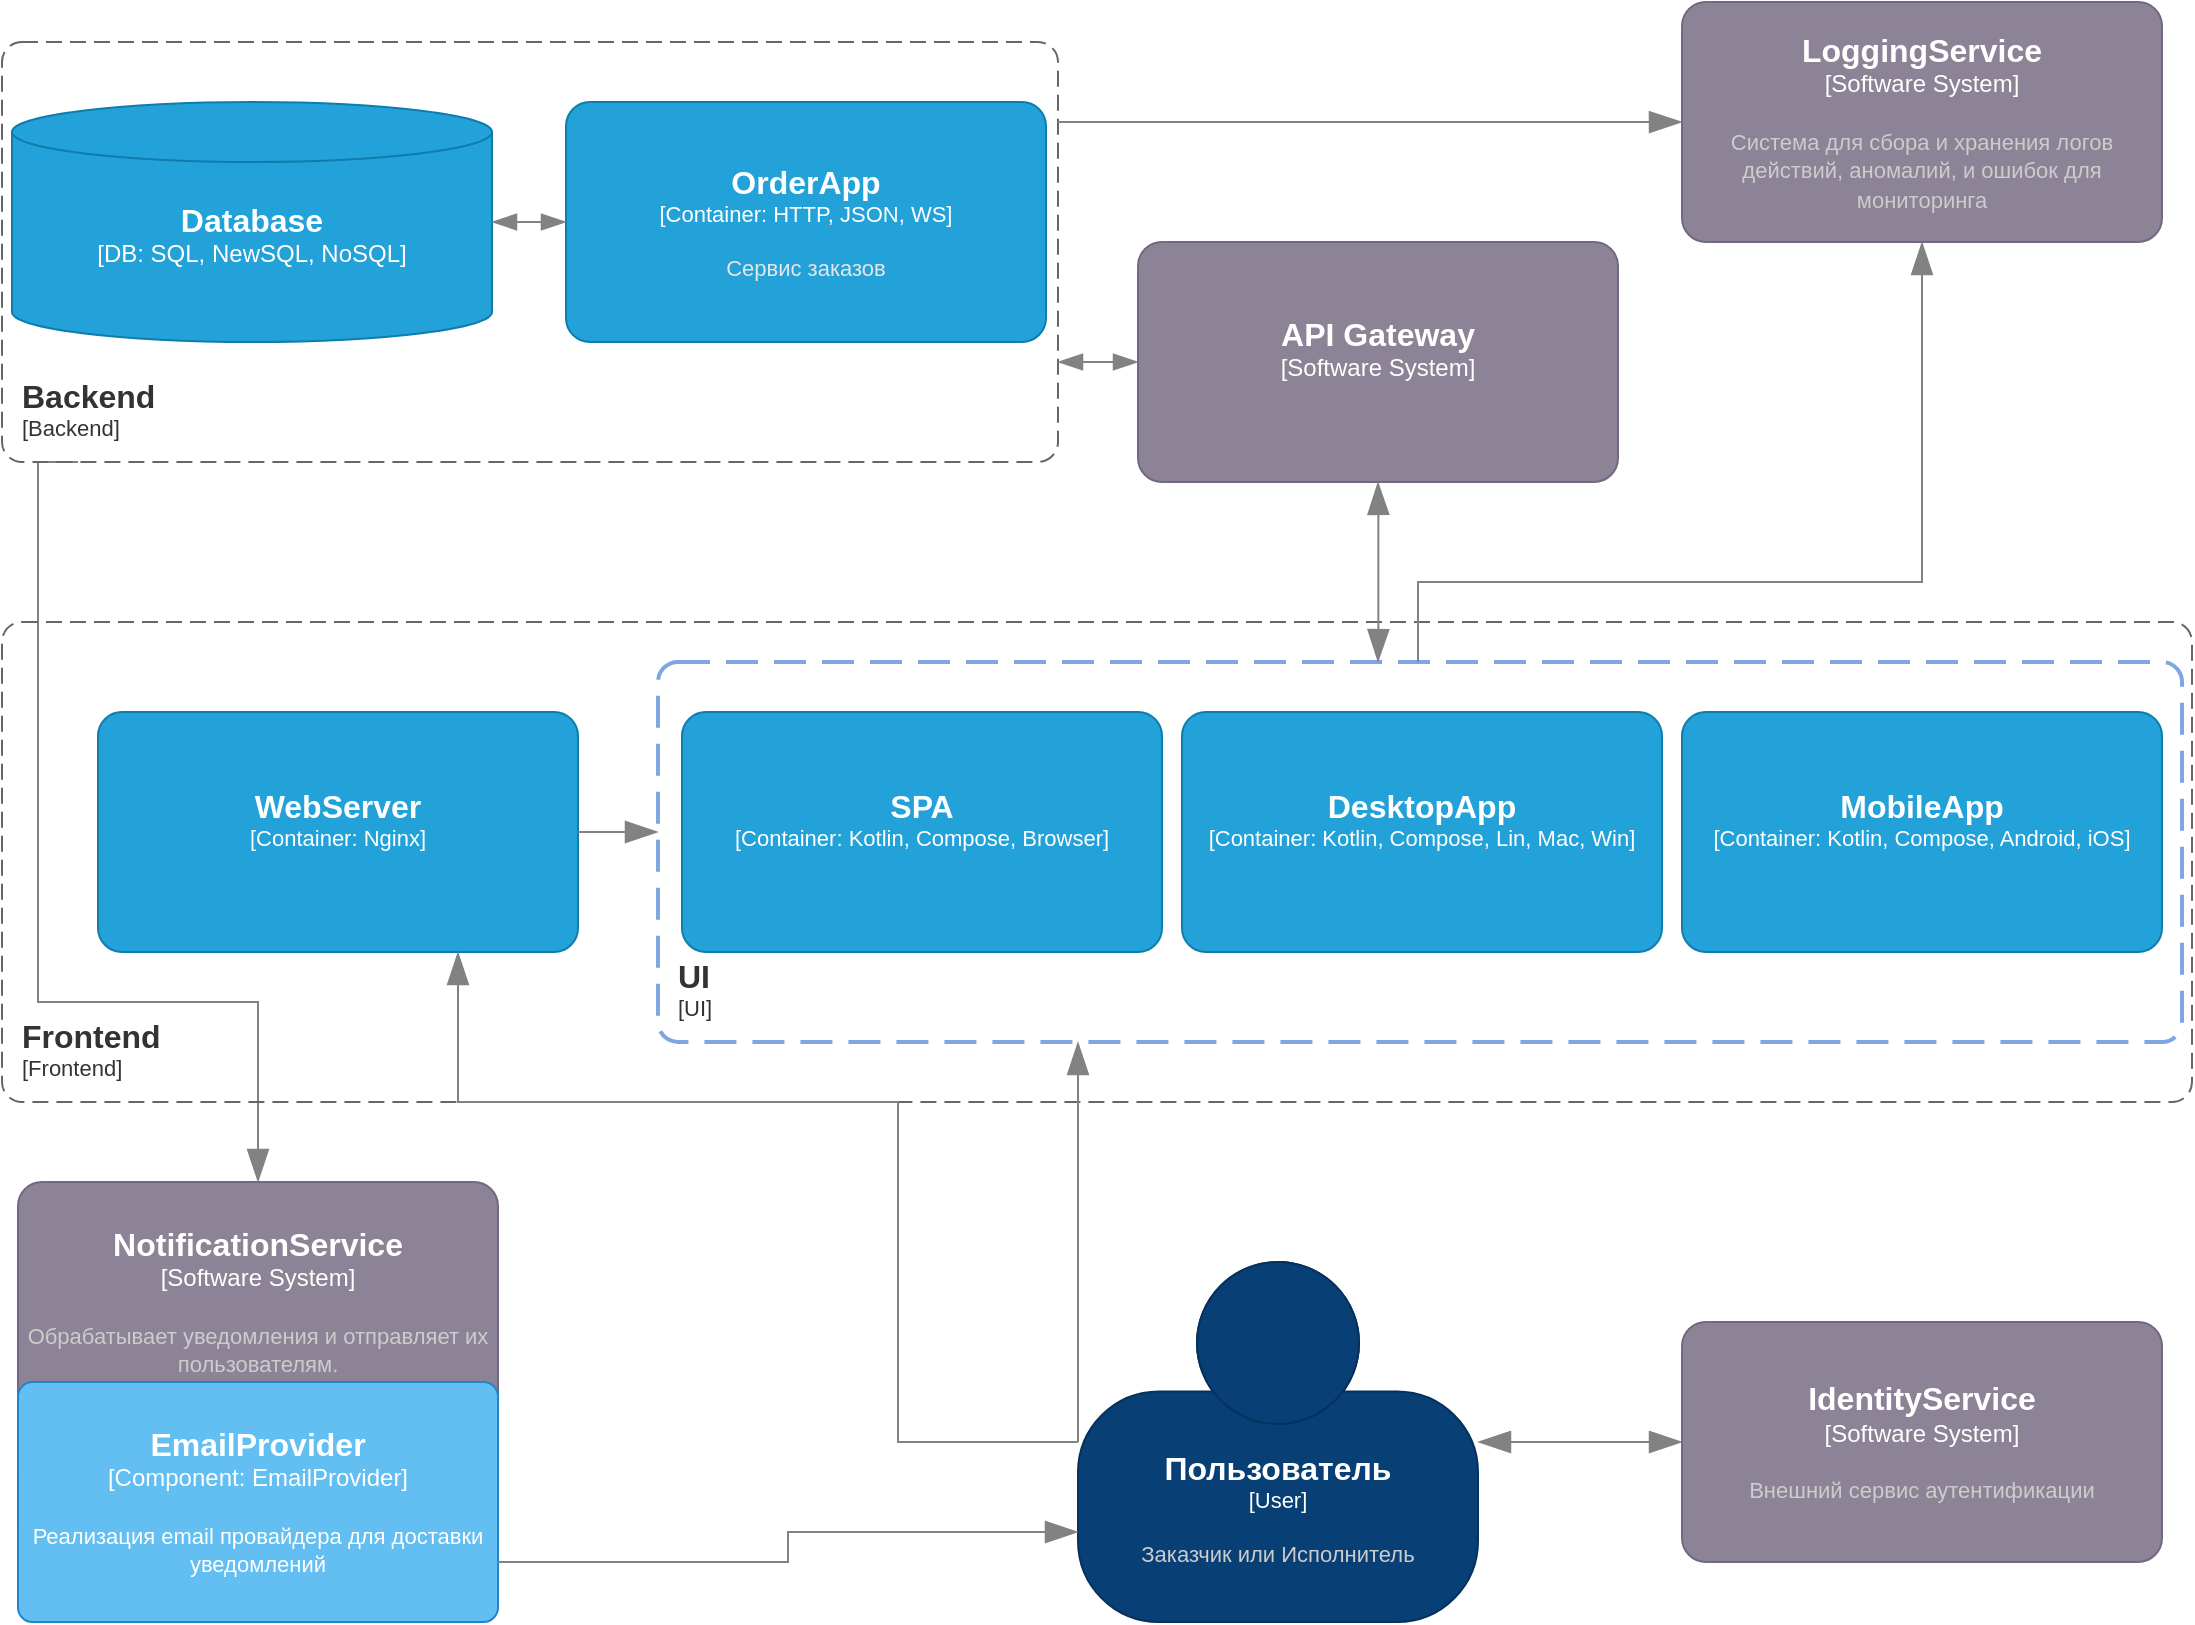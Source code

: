 <mxfile version="24.7.5">
  <diagram name="Page-1" id="52a04d89-c75d-2922-d76d-85b35f80e030">
    <mxGraphModel dx="1909" dy="1067" grid="1" gridSize="10" guides="1" tooltips="1" connect="1" arrows="1" fold="1" page="1" pageScale="1" pageWidth="1100" pageHeight="850" background="none" math="0" shadow="0">
      <root>
        <mxCell id="0" />
        <mxCell id="1" parent="0" />
        <object placeholders="1" c4Type="Relationship" id="FLc2ZoRNnW9XqnW_WfMM-37">
          <mxCell style="endArrow=blockThin;html=1;fontSize=10;fontColor=#404040;strokeWidth=1;endFill=1;strokeColor=#828282;elbow=vertical;metaEdit=1;endSize=14;startSize=14;jumpStyle=arc;jumpSize=16;rounded=0;edgeStyle=orthogonalEdgeStyle;entryX=0.5;entryY=0;entryDx=0;entryDy=0;entryPerimeter=0;" edge="1" parent="1" target="FLc2ZoRNnW9XqnW_WfMM-34">
            <mxGeometry width="240" relative="1" as="geometry">
              <mxPoint x="40" y="260" as="sourcePoint" />
              <mxPoint x="150" y="620" as="targetPoint" />
              <Array as="points">
                <mxPoint x="20" y="260" />
                <mxPoint x="20" y="530" />
                <mxPoint x="130" y="530" />
              </Array>
            </mxGeometry>
          </mxCell>
        </object>
        <object placeholders="1" c4Name="Backend" c4Type="ContainerScopeBoundary" c4Application="Backend" label="&lt;font style=&quot;font-size: 16px&quot;&gt;&lt;b&gt;&lt;div style=&quot;text-align: left&quot;&gt;%c4Name%&lt;/div&gt;&lt;/b&gt;&lt;/font&gt;&lt;div style=&quot;text-align: left&quot;&gt;[%c4Application%]&lt;/div&gt;" id="FLc2ZoRNnW9XqnW_WfMM-27">
          <mxCell style="rounded=1;fontSize=11;whiteSpace=wrap;html=1;dashed=1;arcSize=20;fillColor=none;strokeColor=#666666;fontColor=#333333;labelBackgroundColor=none;align=left;verticalAlign=bottom;labelBorderColor=none;spacingTop=0;spacing=10;dashPattern=8 4;metaEdit=1;rotatable=0;perimeter=rectanglePerimeter;noLabel=0;labelPadding=0;allowArrows=0;connectable=0;expand=0;recursiveResize=0;editable=1;pointerEvents=0;absoluteArcSize=1;points=[[0.25,0,0],[0.5,0,0],[0.75,0,0],[1,0.25,0],[1,0.5,0],[1,0.75,0],[0.75,1,0],[0.5,1,0],[0.25,1,0],[0,0.75,0],[0,0.5,0],[0,0.25,0]];" vertex="1" parent="1">
            <mxGeometry x="2" y="50" width="528" height="210" as="geometry" />
          </mxCell>
        </object>
        <object placeholders="1" c4Name="Пользователь" c4Type="User" c4Description="Заказчик или Исполнитель" label="&lt;font style=&quot;font-size: 16px&quot;&gt;&lt;b&gt;%c4Name%&lt;/b&gt;&lt;/font&gt;&lt;div&gt;[%c4Type%]&lt;/div&gt;&lt;br&gt;&lt;div&gt;&lt;font style=&quot;font-size: 11px&quot;&gt;&lt;font color=&quot;#cccccc&quot;&gt;%c4Description%&lt;/font&gt;&lt;/div&gt;" id="FLc2ZoRNnW9XqnW_WfMM-2">
          <mxCell style="html=1;fontSize=11;dashed=0;whiteSpace=wrap;fillColor=#083F75;strokeColor=#06315C;fontColor=#ffffff;shape=mxgraph.c4.person2;align=center;metaEdit=1;points=[[0.5,0,0],[1,0.5,0],[1,0.75,0],[0.75,1,0],[0.5,1,0],[0.25,1,0],[0,0.75,0],[0,0.5,0]];resizable=0;" vertex="1" parent="1">
            <mxGeometry x="540" y="660" width="200" height="180" as="geometry" />
          </mxCell>
        </object>
        <mxCell id="FLc2ZoRNnW9XqnW_WfMM-12" value="" style="group" vertex="1" connectable="0" parent="1">
          <mxGeometry x="2" y="340" width="1095" height="240" as="geometry" />
        </mxCell>
        <object placeholders="1" c4Name="Frontend" c4Type="" c4Application="Frontend" label="&lt;font style=&quot;font-size: 16px&quot;&gt;&lt;b&gt;&lt;div style=&quot;text-align: left&quot;&gt;%c4Name%&lt;/div&gt;&lt;/b&gt;&lt;/font&gt;&lt;div style=&quot;text-align: left&quot;&gt;[%c4Application%]&lt;/div&gt;" id="FLc2ZoRNnW9XqnW_WfMM-6">
          <mxCell style="rounded=1;fontSize=11;whiteSpace=wrap;html=1;dashed=1;arcSize=20;fillColor=none;strokeColor=#666666;fontColor=#333333;labelBackgroundColor=none;align=left;verticalAlign=bottom;labelBorderColor=none;spacingTop=0;spacing=10;dashPattern=8 4;metaEdit=1;rotatable=0;perimeter=rectanglePerimeter;noLabel=0;labelPadding=0;allowArrows=0;connectable=0;expand=0;recursiveResize=0;editable=1;pointerEvents=0;absoluteArcSize=1;points=[[0.25,0,0],[0.5,0,0],[0.75,0,0],[1,0.25,0],[1,0.5,0],[1,0.75,0],[0.75,1,0],[0.5,1,0],[0.25,1,0],[0,0.75,0],[0,0.5,0],[0,0.25,0]];" vertex="1" parent="FLc2ZoRNnW9XqnW_WfMM-12">
            <mxGeometry width="1095" height="240" as="geometry" />
          </mxCell>
        </object>
        <object placeholders="1" c4Name="WebServer" c4Type="Container" c4Technology="Nginx" c4Description="" label="&lt;font style=&quot;font-size: 16px&quot;&gt;&lt;b&gt;%c4Name%&lt;/b&gt;&lt;/font&gt;&lt;div&gt;[%c4Type%: %c4Technology%]&lt;/div&gt;&lt;br&gt;&lt;div&gt;&lt;font style=&quot;font-size: 11px&quot;&gt;&lt;font color=&quot;#E6E6E6&quot;&gt;%c4Description%&lt;/font&gt;&lt;/div&gt;" id="FLc2ZoRNnW9XqnW_WfMM-8">
          <mxCell style="rounded=1;whiteSpace=wrap;html=1;fontSize=11;labelBackgroundColor=none;fillColor=#23A2D9;fontColor=#ffffff;align=center;arcSize=10;strokeColor=#0E7DAD;metaEdit=1;resizable=0;points=[[0.25,0,0],[0.5,0,0],[0.75,0,0],[1,0.25,0],[1,0.5,0],[1,0.75,0],[0.75,1,0],[0.5,1,0],[0.25,1,0],[0,0.75,0],[0,0.5,0],[0,0.25,0]];" vertex="1" parent="FLc2ZoRNnW9XqnW_WfMM-12">
            <mxGeometry x="48" y="45" width="240" height="120" as="geometry" />
          </mxCell>
        </object>
        <object placeholders="1" c4Name="SPA" c4Type="Container" c4Technology="Kotlin, Compose, Browser" c4Description="" label="&lt;font style=&quot;font-size: 16px&quot;&gt;&lt;b&gt;%c4Name%&lt;/b&gt;&lt;/font&gt;&lt;div&gt;[%c4Type%: %c4Technology%]&lt;/div&gt;&lt;br&gt;&lt;div&gt;&lt;font style=&quot;font-size: 11px&quot;&gt;&lt;font color=&quot;#E6E6E6&quot;&gt;%c4Description%&lt;/font&gt;&lt;/div&gt;" id="FLc2ZoRNnW9XqnW_WfMM-9">
          <mxCell style="rounded=1;whiteSpace=wrap;html=1;fontSize=11;labelBackgroundColor=none;fillColor=#23A2D9;fontColor=#ffffff;align=center;arcSize=10;strokeColor=#0E7DAD;metaEdit=1;resizable=0;points=[[0.25,0,0],[0.5,0,0],[0.75,0,0],[1,0.25,0],[1,0.5,0],[1,0.75,0],[0.75,1,0],[0.5,1,0],[0.25,1,0],[0,0.75,0],[0,0.5,0],[0,0.25,0]];" vertex="1" parent="FLc2ZoRNnW9XqnW_WfMM-12">
            <mxGeometry x="340" y="45" width="240" height="120" as="geometry" />
          </mxCell>
        </object>
        <object placeholders="1" c4Name="DesktopApp" c4Type="Container" c4Technology="Kotlin, Compose, Lin, Mac, Win" c4Description="" label="&lt;font style=&quot;font-size: 16px&quot;&gt;&lt;b&gt;%c4Name%&lt;/b&gt;&lt;/font&gt;&lt;div&gt;[%c4Type%: %c4Technology%]&lt;/div&gt;&lt;br&gt;&lt;div&gt;&lt;font style=&quot;font-size: 11px&quot;&gt;&lt;font color=&quot;#E6E6E6&quot;&gt;%c4Description%&lt;/font&gt;&lt;/div&gt;" id="FLc2ZoRNnW9XqnW_WfMM-10">
          <mxCell style="rounded=1;whiteSpace=wrap;html=1;fontSize=11;labelBackgroundColor=none;fillColor=#23A2D9;fontColor=#ffffff;align=center;arcSize=10;strokeColor=#0E7DAD;metaEdit=1;resizable=0;points=[[0.25,0,0],[0.5,0,0],[0.75,0,0],[1,0.25,0],[1,0.5,0],[1,0.75,0],[0.75,1,0],[0.5,1,0],[0.25,1,0],[0,0.75,0],[0,0.5,0],[0,0.25,0]];" vertex="1" parent="FLc2ZoRNnW9XqnW_WfMM-12">
            <mxGeometry x="590" y="45" width="240" height="120" as="geometry" />
          </mxCell>
        </object>
        <object placeholders="1" c4Name="MobileApp" c4Type="Container" c4Technology="Kotlin, Compose, Android, iOS" c4Description="" label="&lt;font style=&quot;font-size: 16px&quot;&gt;&lt;b&gt;%c4Name%&lt;/b&gt;&lt;/font&gt;&lt;div&gt;[%c4Type%: %c4Technology%]&lt;/div&gt;&lt;br&gt;&lt;div&gt;&lt;font style=&quot;font-size: 11px&quot;&gt;&lt;font color=&quot;#E6E6E6&quot;&gt;%c4Description%&lt;/font&gt;&lt;/div&gt;" id="FLc2ZoRNnW9XqnW_WfMM-11">
          <mxCell style="rounded=1;whiteSpace=wrap;html=1;fontSize=11;labelBackgroundColor=none;fillColor=#23A2D9;fontColor=#ffffff;align=center;arcSize=10;strokeColor=#0E7DAD;metaEdit=1;resizable=0;points=[[0.25,0,0],[0.5,0,0],[0.75,0,0],[1,0.25,0],[1,0.5,0],[1,0.75,0],[0.75,1,0],[0.5,1,0],[0.25,1,0],[0,0.75,0],[0,0.5,0],[0,0.25,0]];" vertex="1" parent="FLc2ZoRNnW9XqnW_WfMM-12">
            <mxGeometry x="840" y="45" width="240" height="120" as="geometry" />
          </mxCell>
        </object>
        <object placeholders="1" c4Type="Relationship" id="FLc2ZoRNnW9XqnW_WfMM-17">
          <mxCell style="endArrow=blockThin;html=1;fontSize=10;fontColor=#404040;strokeWidth=1;endFill=1;strokeColor=#828282;elbow=vertical;metaEdit=1;endSize=14;startSize=14;jumpStyle=arc;jumpSize=16;rounded=0;edgeStyle=orthogonalEdgeStyle;exitX=1;exitY=0.5;exitDx=0;exitDy=0;exitPerimeter=0;" edge="1" parent="FLc2ZoRNnW9XqnW_WfMM-12" source="FLc2ZoRNnW9XqnW_WfMM-8">
            <mxGeometry width="240" relative="1" as="geometry">
              <mxPoint x="258" y="250" as="sourcePoint" />
              <mxPoint x="328" y="105" as="targetPoint" />
            </mxGeometry>
          </mxCell>
        </object>
        <object placeholders="1" c4Name="UI" c4Type="ContainerScopeBoundary" c4Application="UI" label="&lt;font style=&quot;font-size: 16px&quot;&gt;&lt;b&gt;&lt;div style=&quot;text-align: left&quot;&gt;%c4Name%&lt;/div&gt;&lt;/b&gt;&lt;/font&gt;&lt;div style=&quot;text-align: left&quot;&gt;[%c4Application%]&lt;/div&gt;" id="FLc2ZoRNnW9XqnW_WfMM-18">
          <mxCell style="rounded=1;fontSize=11;whiteSpace=wrap;html=1;dashed=1;arcSize=20;fillColor=none;strokeColor=#7EA6E0;fontColor=#333333;labelBackgroundColor=none;align=left;verticalAlign=bottom;labelBorderColor=none;spacingTop=0;spacing=10;dashPattern=8 4;metaEdit=1;rotatable=0;perimeter=rectanglePerimeter;noLabel=0;labelPadding=0;allowArrows=0;connectable=0;expand=0;recursiveResize=0;editable=1;pointerEvents=0;absoluteArcSize=1;points=[[0.25,0,0],[0.5,0,0],[0.75,0,0],[1,0.25,0],[1,0.5,0],[1,0.75,0],[0.75,1,0],[0.5,1,0],[0.25,1,0],[0,0.75,0],[0,0.5,0],[0,0.25,0]];strokeWidth=2;" vertex="1" parent="FLc2ZoRNnW9XqnW_WfMM-12">
            <mxGeometry x="328" y="20" width="762" height="190" as="geometry" />
          </mxCell>
        </object>
        <object placeholders="1" c4Type="Relationship" id="FLc2ZoRNnW9XqnW_WfMM-40">
          <mxCell style="endArrow=blockThin;html=1;fontSize=10;fontColor=#404040;strokeWidth=1;endFill=1;strokeColor=#828282;elbow=vertical;metaEdit=1;endSize=14;startSize=14;jumpStyle=arc;jumpSize=16;rounded=0;edgeStyle=orthogonalEdgeStyle;entryX=0.5;entryY=1;entryDx=0;entryDy=0;entryPerimeter=0;" edge="1" parent="FLc2ZoRNnW9XqnW_WfMM-12" target="FLc2ZoRNnW9XqnW_WfMM-26">
            <mxGeometry width="240" relative="1" as="geometry">
              <mxPoint x="708" y="20" as="sourcePoint" />
              <mxPoint x="948" y="20" as="targetPoint" />
              <Array as="points">
                <mxPoint x="708" y="-20" />
                <mxPoint x="960" y="-20" />
              </Array>
            </mxGeometry>
          </mxCell>
        </object>
        <object placeholders="1" c4Type="Relationship" id="FLc2ZoRNnW9XqnW_WfMM-13">
          <mxCell style="endArrow=blockThin;html=1;fontSize=10;fontColor=#404040;strokeWidth=1;endFill=1;strokeColor=#828282;elbow=vertical;metaEdit=1;endSize=14;startSize=14;jumpStyle=arc;jumpSize=16;rounded=0;edgeStyle=orthogonalEdgeStyle;entryX=0.75;entryY=1;entryDx=0;entryDy=0;entryPerimeter=0;exitX=0;exitY=0.5;exitDx=0;exitDy=0;exitPerimeter=0;" edge="1" parent="1" source="FLc2ZoRNnW9XqnW_WfMM-2" target="FLc2ZoRNnW9XqnW_WfMM-8">
            <mxGeometry width="240" relative="1" as="geometry">
              <mxPoint x="230" y="720" as="sourcePoint" />
              <mxPoint x="470" y="720" as="targetPoint" />
              <Array as="points">
                <mxPoint x="450" y="750" />
                <mxPoint x="450" y="580" />
                <mxPoint x="230" y="580" />
              </Array>
            </mxGeometry>
          </mxCell>
        </object>
        <object placeholders="1" c4Type="Relationship" id="FLc2ZoRNnW9XqnW_WfMM-16">
          <mxCell style="endArrow=blockThin;html=1;fontSize=10;fontColor=#404040;strokeWidth=1;endFill=1;strokeColor=#828282;elbow=vertical;metaEdit=1;endSize=14;startSize=14;jumpStyle=arc;jumpSize=16;rounded=0;edgeStyle=orthogonalEdgeStyle;exitX=1;exitY=0.5;exitDx=0;exitDy=0;exitPerimeter=0;entryX=0;entryY=0.5;entryDx=0;entryDy=0;entryPerimeter=0;startArrow=blockThin;startFill=1;" edge="1" parent="1" source="FLc2ZoRNnW9XqnW_WfMM-2" target="FLc2ZoRNnW9XqnW_WfMM-4">
            <mxGeometry width="240" relative="1" as="geometry">
              <mxPoint x="600" y="620" as="sourcePoint" />
              <mxPoint x="840" y="620" as="targetPoint" />
            </mxGeometry>
          </mxCell>
        </object>
        <object placeholders="1" c4Type="Relationship" id="FLc2ZoRNnW9XqnW_WfMM-19">
          <mxCell style="endArrow=blockThin;html=1;fontSize=10;fontColor=#404040;strokeWidth=1;endFill=1;strokeColor=#828282;elbow=vertical;metaEdit=1;endSize=14;startSize=14;jumpStyle=arc;jumpSize=16;rounded=0;edgeStyle=orthogonalEdgeStyle;exitX=0;exitY=0.5;exitDx=0;exitDy=0;exitPerimeter=0;" edge="1" parent="1" source="FLc2ZoRNnW9XqnW_WfMM-2">
            <mxGeometry width="240" relative="1" as="geometry">
              <mxPoint x="130" y="690" as="sourcePoint" />
              <mxPoint x="540" y="550" as="targetPoint" />
              <Array as="points">
                <mxPoint x="540" y="580" />
              </Array>
            </mxGeometry>
          </mxCell>
        </object>
        <object placeholders="1" c4Name="API Gateway" c4Type="Software System" c4Description="" label="&lt;font style=&quot;font-size: 16px&quot;&gt;&lt;b&gt;%c4Name%&lt;/b&gt;&lt;/font&gt;&lt;div&gt;[%c4Type%]&lt;/div&gt;&lt;br&gt;&lt;div&gt;&lt;font style=&quot;font-size: 11px&quot;&gt;&lt;font color=&quot;#cccccc&quot;&gt;%c4Description%&lt;/font&gt;&lt;/div&gt;" id="FLc2ZoRNnW9XqnW_WfMM-22">
          <mxCell style="rounded=1;whiteSpace=wrap;html=1;labelBackgroundColor=none;fillColor=#8C8496;fontColor=#ffffff;align=center;arcSize=10;strokeColor=#736782;metaEdit=1;resizable=0;points=[[0.25,0,0],[0.5,0,0],[0.75,0,0],[1,0.25,0],[1,0.5,0],[1,0.75,0],[0.75,1,0],[0.5,1,0],[0.25,1,0],[0,0.75,0],[0,0.5,0],[0,0.25,0]];" vertex="1" parent="1">
            <mxGeometry x="570" y="150" width="240" height="120" as="geometry" />
          </mxCell>
        </object>
        <object placeholders="1" c4Name="OrderApp" c4Type="Container" c4Technology="HTTP, JSON, WS" c4Description="Сервис заказов" label="&lt;font style=&quot;font-size: 16px&quot;&gt;&lt;b&gt;%c4Name%&lt;/b&gt;&lt;/font&gt;&lt;div&gt;[%c4Type%: %c4Technology%]&lt;/div&gt;&lt;br&gt;&lt;div&gt;&lt;font style=&quot;font-size: 11px&quot;&gt;&lt;font color=&quot;#E6E6E6&quot;&gt;%c4Description%&lt;/font&gt;&lt;/div&gt;" id="FLc2ZoRNnW9XqnW_WfMM-23">
          <mxCell style="rounded=1;whiteSpace=wrap;html=1;fontSize=11;labelBackgroundColor=none;fillColor=#23A2D9;fontColor=#ffffff;align=center;arcSize=10;strokeColor=#0E7DAD;metaEdit=1;resizable=0;points=[[0.25,0,0],[0.5,0,0],[0.75,0,0],[1,0.25,0],[1,0.5,0],[1,0.75,0],[0.75,1,0],[0.5,1,0],[0.25,1,0],[0,0.75,0],[0,0.5,0],[0,0.25,0]];" vertex="1" parent="1">
            <mxGeometry x="284" y="80" width="240" height="120" as="geometry" />
          </mxCell>
        </object>
        <object placeholders="1" c4Name="Database" c4Type="DB" c4Technology="SQL, NewSQL, NoSQL" c4Description="" label="&lt;font style=&quot;font-size: 16px&quot;&gt;&lt;b&gt;%c4Name%&lt;/b&gt;&lt;/font&gt;&lt;div&gt;[%c4Type%:&amp;nbsp;%c4Technology%]&lt;/div&gt;&lt;br&gt;&lt;div&gt;&lt;font style=&quot;font-size: 11px&quot;&gt;&lt;font color=&quot;#E6E6E6&quot;&gt;%c4Description%&lt;/font&gt;&lt;/div&gt;" id="FLc2ZoRNnW9XqnW_WfMM-24">
          <mxCell style="shape=cylinder3;size=15;whiteSpace=wrap;html=1;boundedLbl=1;rounded=0;labelBackgroundColor=none;fillColor=#23A2D9;fontSize=12;fontColor=#ffffff;align=center;strokeColor=#0E7DAD;metaEdit=1;points=[[0.5,0,0],[1,0.25,0],[1,0.5,0],[1,0.75,0],[0.5,1,0],[0,0.75,0],[0,0.5,0],[0,0.25,0]];resizable=0;" vertex="1" parent="1">
            <mxGeometry x="7" y="80" width="240" height="120" as="geometry" />
          </mxCell>
        </object>
        <object placeholders="1" c4Type="Relationship" id="FLc2ZoRNnW9XqnW_WfMM-25">
          <mxCell style="endArrow=blockThin;html=1;fontSize=10;fontColor=#404040;strokeWidth=1;endFill=1;strokeColor=#828282;elbow=vertical;metaEdit=1;endSize=10;startSize=10;jumpStyle=arc;jumpSize=16;rounded=0;edgeStyle=orthogonalEdgeStyle;entryX=1;entryY=0.5;entryDx=0;entryDy=0;entryPerimeter=0;exitX=0;exitY=0.5;exitDx=0;exitDy=0;exitPerimeter=0;startArrow=blockThin;startFill=1;" edge="1" parent="1" source="FLc2ZoRNnW9XqnW_WfMM-23" target="FLc2ZoRNnW9XqnW_WfMM-24">
            <mxGeometry width="240" relative="1" as="geometry">
              <mxPoint x="180" y="330" as="sourcePoint" />
              <mxPoint x="420" y="330" as="targetPoint" />
            </mxGeometry>
          </mxCell>
        </object>
        <object placeholders="1" c4Name="LoggingService" c4Type="Software System" c4Description="Система для сбора и хранения логов действий, аномалий, и ошибок для мониторинга" label="&lt;font style=&quot;font-size: 16px&quot;&gt;&lt;b&gt;%c4Name%&lt;/b&gt;&lt;/font&gt;&lt;div&gt;[%c4Type%]&lt;/div&gt;&lt;br&gt;&lt;div&gt;&lt;font style=&quot;font-size: 11px&quot;&gt;&lt;font color=&quot;#cccccc&quot;&gt;%c4Description%&lt;/font&gt;&lt;/div&gt;" id="FLc2ZoRNnW9XqnW_WfMM-26">
          <mxCell style="rounded=1;whiteSpace=wrap;html=1;labelBackgroundColor=none;fillColor=#8C8496;fontColor=#ffffff;align=center;arcSize=10;strokeColor=#736782;metaEdit=1;resizable=0;points=[[0.25,0,0],[0.5,0,0],[0.75,0,0],[1,0.25,0],[1,0.5,0],[1,0.75,0],[0.75,1,0],[0.5,1,0],[0.25,1,0],[0,0.75,0],[0,0.5,0],[0,0.25,0]];" vertex="1" parent="1">
            <mxGeometry x="842" y="30" width="240" height="120" as="geometry" />
          </mxCell>
        </object>
        <object placeholders="1" c4Name="IdentityService" c4Type="Software System" c4Description="Внешний сервис аутентификации" label="&lt;font style=&quot;font-size: 16px&quot;&gt;&lt;b&gt;%c4Name%&lt;/b&gt;&lt;/font&gt;&lt;div&gt;[%c4Type%]&lt;/div&gt;&lt;br&gt;&lt;div&gt;&lt;font style=&quot;font-size: 11px&quot;&gt;&lt;font color=&quot;#cccccc&quot;&gt;%c4Description%&lt;/font&gt;&lt;/div&gt;" id="FLc2ZoRNnW9XqnW_WfMM-4">
          <mxCell style="rounded=1;whiteSpace=wrap;html=1;labelBackgroundColor=none;fillColor=#8C8496;fontColor=#ffffff;align=center;arcSize=10;strokeColor=#736782;metaEdit=1;resizable=0;points=[[0.25,0,0],[0.5,0,0],[0.75,0,0],[1,0.25,0],[1,0.5,0],[1,0.75,0],[0.75,1,0],[0.5,1,0],[0.25,1,0],[0,0.75,0],[0,0.5,0],[0,0.25,0]];" vertex="1" parent="1">
            <mxGeometry x="842" y="690" width="240" height="120" as="geometry" />
          </mxCell>
        </object>
        <object placeholders="1" c4Type="Relationship" id="FLc2ZoRNnW9XqnW_WfMM-28">
          <mxCell style="endArrow=blockThin;html=1;fontSize=10;fontColor=#404040;strokeWidth=1;endFill=1;strokeColor=#828282;elbow=vertical;metaEdit=1;endSize=14;startSize=14;jumpStyle=arc;jumpSize=16;rounded=0;edgeStyle=orthogonalEdgeStyle;entryX=0.5;entryY=1;entryDx=0;entryDy=0;entryPerimeter=0;startArrow=blockThin;startFill=1;" edge="1" parent="1" target="FLc2ZoRNnW9XqnW_WfMM-22">
            <mxGeometry width="240" relative="1" as="geometry">
              <mxPoint x="690" y="360" as="sourcePoint" />
              <mxPoint x="580" y="480" as="targetPoint" />
            </mxGeometry>
          </mxCell>
        </object>
        <object placeholders="1" c4Type="Relationship" id="FLc2ZoRNnW9XqnW_WfMM-32">
          <mxCell style="endArrow=blockThin;html=1;fontSize=10;fontColor=#404040;strokeWidth=1;endFill=1;strokeColor=#828282;elbow=vertical;metaEdit=1;endSize=14;startSize=14;jumpStyle=arc;jumpSize=16;rounded=0;edgeStyle=orthogonalEdgeStyle;entryX=0;entryY=0.5;entryDx=0;entryDy=0;entryPerimeter=0;" edge="1" parent="1" target="FLc2ZoRNnW9XqnW_WfMM-26">
            <mxGeometry width="240" relative="1" as="geometry">
              <mxPoint x="530" y="90" as="sourcePoint" />
              <mxPoint x="770" y="120" as="targetPoint" />
            </mxGeometry>
          </mxCell>
        </object>
        <object placeholders="1" c4Type="Relationship" id="FLc2ZoRNnW9XqnW_WfMM-33">
          <mxCell style="endArrow=blockThin;html=1;fontSize=10;fontColor=#404040;strokeWidth=1;endFill=1;strokeColor=#828282;elbow=vertical;metaEdit=1;endSize=10;startSize=10;jumpStyle=arc;jumpSize=16;rounded=0;edgeStyle=orthogonalEdgeStyle;exitX=0;exitY=0.5;exitDx=0;exitDy=0;exitPerimeter=0;startArrow=blockThin;startFill=1;" edge="1" parent="1" source="FLc2ZoRNnW9XqnW_WfMM-22">
            <mxGeometry width="240" relative="1" as="geometry">
              <mxPoint x="330" y="340" as="sourcePoint" />
              <mxPoint x="530" y="210" as="targetPoint" />
            </mxGeometry>
          </mxCell>
        </object>
        <object placeholders="1" c4Name="NotificationService" c4Type="Software System" c4Description="Обрабатывает уведомления и отправляет их пользователям." label="&lt;font style=&quot;font-size: 16px&quot;&gt;&lt;b&gt;%c4Name%&lt;/b&gt;&lt;/font&gt;&lt;div&gt;[%c4Type%]&lt;/div&gt;&lt;br&gt;&lt;div&gt;&lt;font style=&quot;font-size: 11px&quot;&gt;&lt;font color=&quot;#cccccc&quot;&gt;%c4Description%&lt;/font&gt;&lt;/div&gt;" id="FLc2ZoRNnW9XqnW_WfMM-34">
          <mxCell style="rounded=1;whiteSpace=wrap;html=1;labelBackgroundColor=none;fillColor=#8C8496;fontColor=#ffffff;align=center;arcSize=10;strokeColor=#736782;metaEdit=1;resizable=0;points=[[0.25,0,0],[0.5,0,0],[0.75,0,0],[1,0.25,0],[1,0.5,0],[1,0.75,0],[0.75,1,0],[0.5,1,0],[0.25,1,0],[0,0.75,0],[0,0.5,0],[0,0.25,0]];" vertex="1" parent="1">
            <mxGeometry x="10" y="620" width="240" height="120" as="geometry" />
          </mxCell>
        </object>
        <object placeholders="1" c4Name="EmailProvider" c4Type="Component" c4Technology="EmailProvider" c4Description="Реализация email провайдера для доставки уведомлений" label="&lt;font style=&quot;font-size: 16px&quot;&gt;&lt;b&gt;%c4Name%&lt;/b&gt;&lt;/font&gt;&lt;div&gt;[%c4Type%: %c4Technology%]&lt;/div&gt;&lt;br&gt;&lt;div&gt;&lt;font style=&quot;font-size: 11px&quot;&gt;%c4Description%&lt;/font&gt;&lt;/div&gt;" id="FLc2ZoRNnW9XqnW_WfMM-35">
          <mxCell style="rounded=1;whiteSpace=wrap;html=1;labelBackgroundColor=none;fillColor=#63BEF2;fontColor=#ffffff;align=center;arcSize=6;strokeColor=#2086C9;metaEdit=1;resizable=0;points=[[0.25,0,0],[0.5,0,0],[0.75,0,0],[1,0.25,0],[1,0.5,0],[1,0.75,0],[0.75,1,0],[0.5,1,0],[0.25,1,0],[0,0.75,0],[0,0.5,0],[0,0.25,0]];" vertex="1" parent="1">
            <mxGeometry x="10" y="720" width="240" height="120" as="geometry" />
          </mxCell>
        </object>
        <object placeholders="1" c4Type="Relationship" id="FLc2ZoRNnW9XqnW_WfMM-36">
          <mxCell style="endArrow=blockThin;html=1;fontSize=10;fontColor=#404040;strokeWidth=1;endFill=1;strokeColor=#828282;elbow=vertical;metaEdit=1;endSize=14;startSize=14;jumpStyle=arc;jumpSize=16;rounded=0;edgeStyle=orthogonalEdgeStyle;exitX=1;exitY=0.75;exitDx=0;exitDy=0;exitPerimeter=0;entryX=0;entryY=0.75;entryDx=0;entryDy=0;entryPerimeter=0;" edge="1" parent="1" source="FLc2ZoRNnW9XqnW_WfMM-35" target="FLc2ZoRNnW9XqnW_WfMM-2">
            <mxGeometry width="240" relative="1" as="geometry">
              <mxPoint x="300" y="779.17" as="sourcePoint" />
              <mxPoint x="540" y="780" as="targetPoint" />
            </mxGeometry>
          </mxCell>
        </object>
      </root>
    </mxGraphModel>
  </diagram>
</mxfile>
